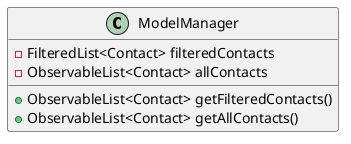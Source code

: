 @startuml
!include <office/Concepts/globe_internet>
!include <office/Concepts/documents>
!include <office/Users/user>

class ModelManager {
    - FilteredList<Contact> filteredContacts
    - ObservableList<Contact> allContacts
    + ObservableList<Contact> getFilteredContacts()
    + ObservableList<Contact> getAllContacts()
}
@enduml
